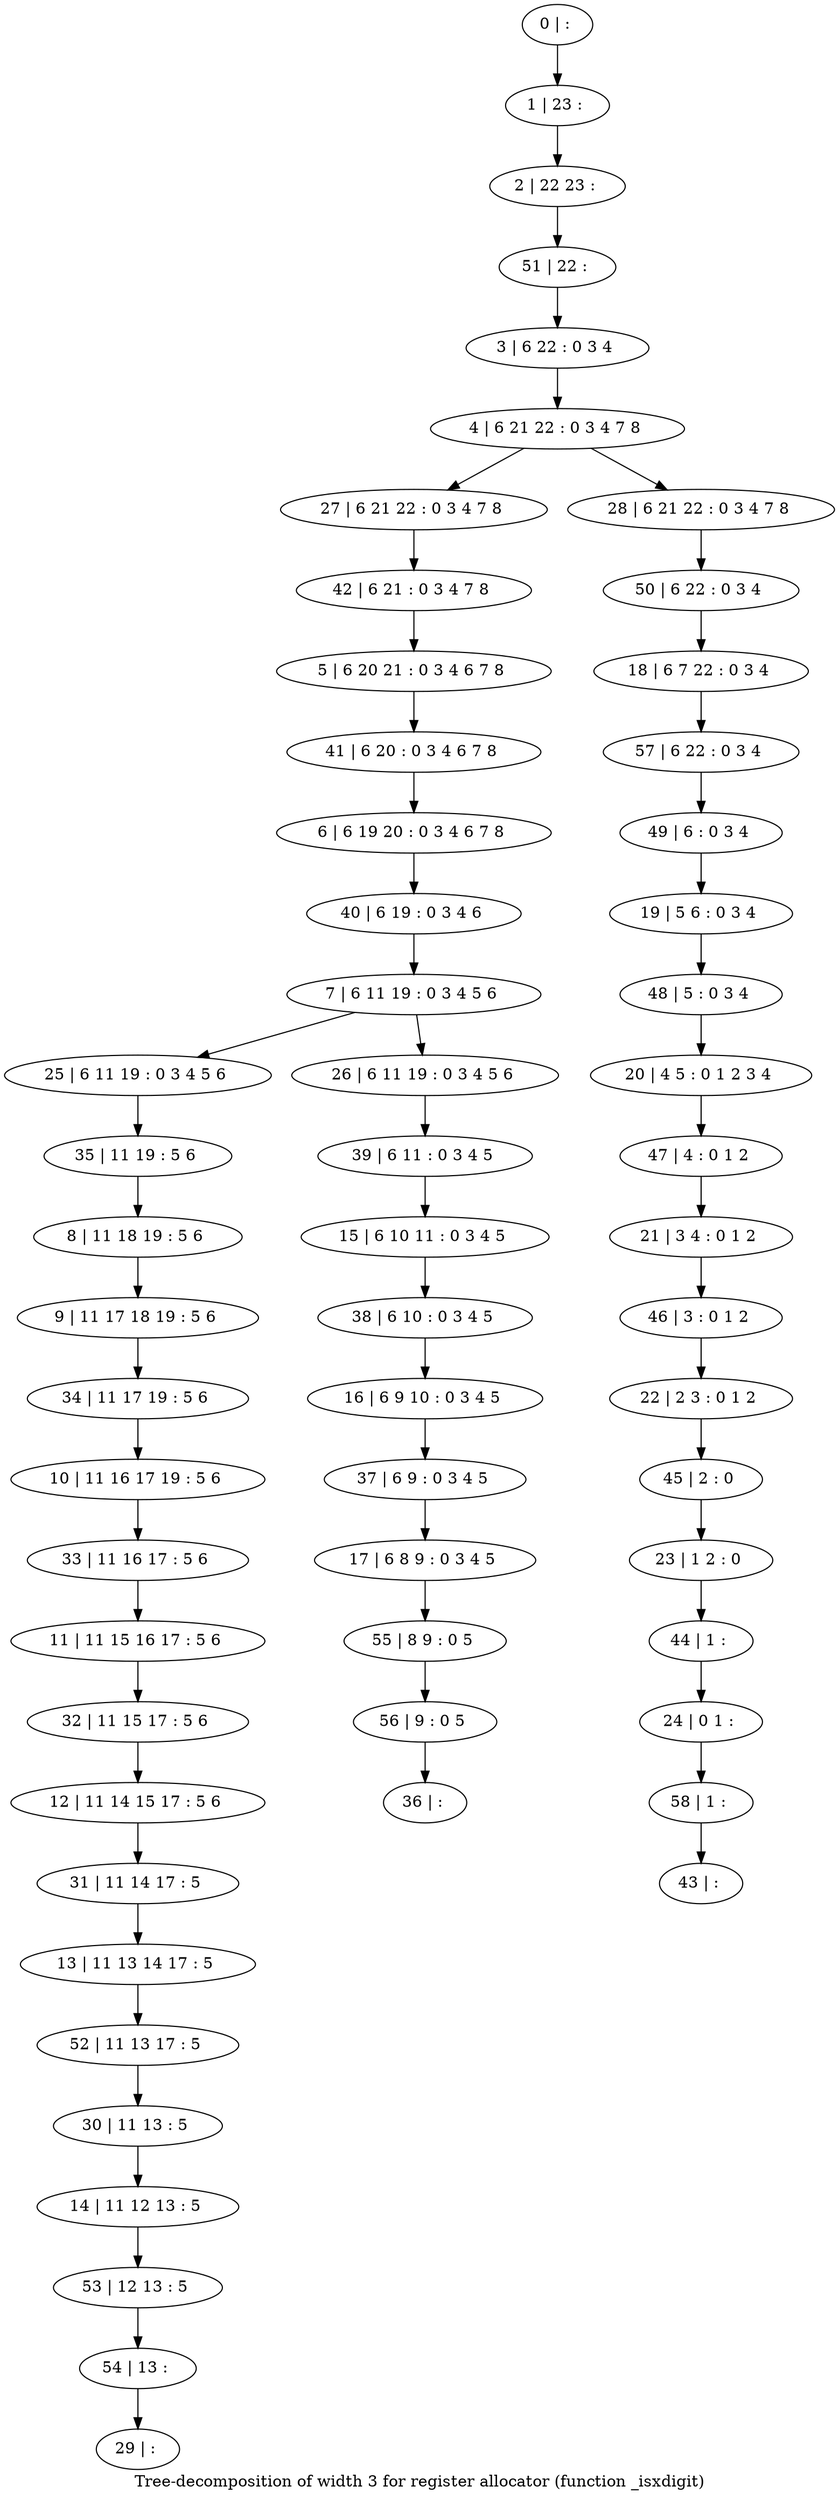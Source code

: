 digraph G {
graph [label="Tree-decomposition of width 3 for register allocator (function _isxdigit)"]
0[label="0 | : "];
1[label="1 | 23 : "];
2[label="2 | 22 23 : "];
3[label="3 | 6 22 : 0 3 4 "];
4[label="4 | 6 21 22 : 0 3 4 7 8 "];
5[label="5 | 6 20 21 : 0 3 4 6 7 8 "];
6[label="6 | 6 19 20 : 0 3 4 6 7 8 "];
7[label="7 | 6 11 19 : 0 3 4 5 6 "];
8[label="8 | 11 18 19 : 5 6 "];
9[label="9 | 11 17 18 19 : 5 6 "];
10[label="10 | 11 16 17 19 : 5 6 "];
11[label="11 | 11 15 16 17 : 5 6 "];
12[label="12 | 11 14 15 17 : 5 6 "];
13[label="13 | 11 13 14 17 : 5 "];
14[label="14 | 11 12 13 : 5 "];
15[label="15 | 6 10 11 : 0 3 4 5 "];
16[label="16 | 6 9 10 : 0 3 4 5 "];
17[label="17 | 6 8 9 : 0 3 4 5 "];
18[label="18 | 6 7 22 : 0 3 4 "];
19[label="19 | 5 6 : 0 3 4 "];
20[label="20 | 4 5 : 0 1 2 3 4 "];
21[label="21 | 3 4 : 0 1 2 "];
22[label="22 | 2 3 : 0 1 2 "];
23[label="23 | 1 2 : 0 "];
24[label="24 | 0 1 : "];
25[label="25 | 6 11 19 : 0 3 4 5 6 "];
26[label="26 | 6 11 19 : 0 3 4 5 6 "];
27[label="27 | 6 21 22 : 0 3 4 7 8 "];
28[label="28 | 6 21 22 : 0 3 4 7 8 "];
29[label="29 | : "];
30[label="30 | 11 13 : 5 "];
31[label="31 | 11 14 17 : 5 "];
32[label="32 | 11 15 17 : 5 6 "];
33[label="33 | 11 16 17 : 5 6 "];
34[label="34 | 11 17 19 : 5 6 "];
35[label="35 | 11 19 : 5 6 "];
36[label="36 | : "];
37[label="37 | 6 9 : 0 3 4 5 "];
38[label="38 | 6 10 : 0 3 4 5 "];
39[label="39 | 6 11 : 0 3 4 5 "];
40[label="40 | 6 19 : 0 3 4 6 "];
41[label="41 | 6 20 : 0 3 4 6 7 8 "];
42[label="42 | 6 21 : 0 3 4 7 8 "];
43[label="43 | : "];
44[label="44 | 1 : "];
45[label="45 | 2 : 0 "];
46[label="46 | 3 : 0 1 2 "];
47[label="47 | 4 : 0 1 2 "];
48[label="48 | 5 : 0 3 4 "];
49[label="49 | 6 : 0 3 4 "];
50[label="50 | 6 22 : 0 3 4 "];
51[label="51 | 22 : "];
52[label="52 | 11 13 17 : 5 "];
53[label="53 | 12 13 : 5 "];
54[label="54 | 13 : "];
55[label="55 | 8 9 : 0 5 "];
56[label="56 | 9 : 0 5 "];
57[label="57 | 6 22 : 0 3 4 "];
58[label="58 | 1 : "];
0->1 ;
1->2 ;
3->4 ;
8->9 ;
7->25 ;
7->26 ;
4->27 ;
4->28 ;
30->14 ;
31->13 ;
12->31 ;
32->12 ;
11->32 ;
33->11 ;
10->33 ;
34->10 ;
9->34 ;
35->8 ;
25->35 ;
37->17 ;
16->37 ;
38->16 ;
15->38 ;
39->15 ;
26->39 ;
40->7 ;
6->40 ;
41->6 ;
5->41 ;
42->5 ;
27->42 ;
44->24 ;
23->44 ;
45->23 ;
22->45 ;
46->22 ;
21->46 ;
47->21 ;
20->47 ;
48->20 ;
19->48 ;
49->19 ;
50->18 ;
28->50 ;
51->3 ;
2->51 ;
52->30 ;
13->52 ;
14->53 ;
54->29 ;
53->54 ;
17->55 ;
56->36 ;
55->56 ;
57->49 ;
18->57 ;
58->43 ;
24->58 ;
}
